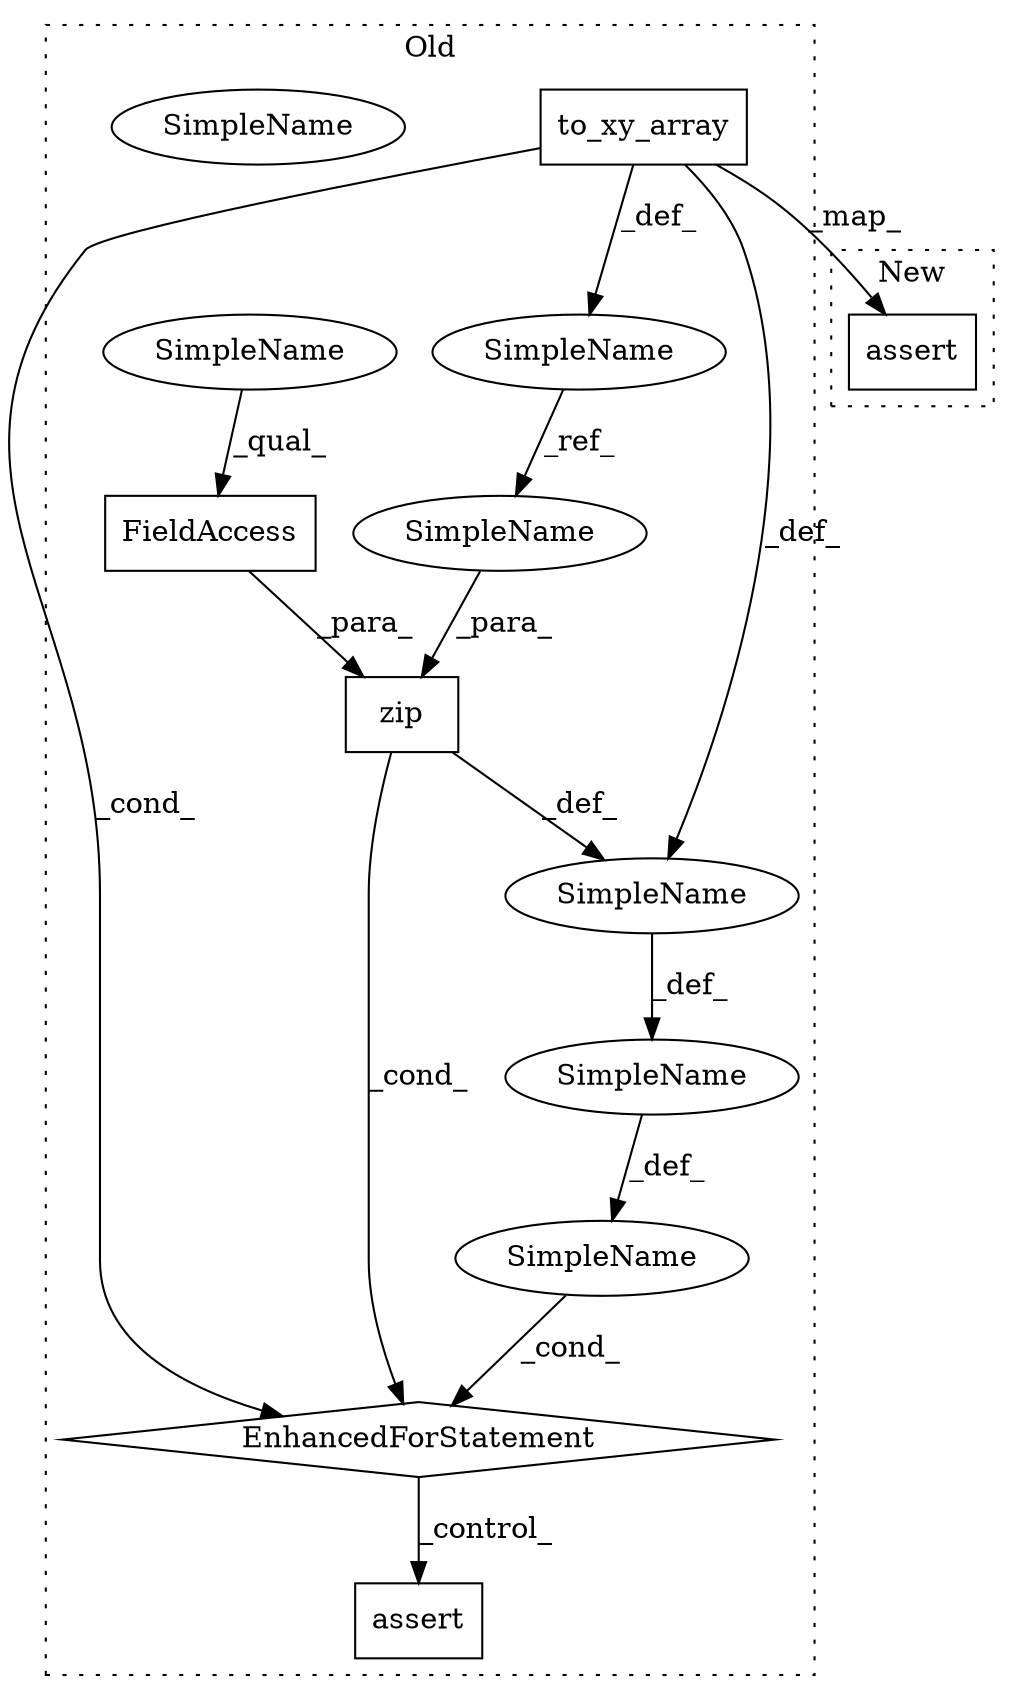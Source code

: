 digraph G {
subgraph cluster0 {
1 [label="to_xy_array" a="32" s="318565" l="13" shape="box"];
3 [label="zip" a="32" s="318677,318716" l="4,1" shape="box"];
4 [label="FieldAccess" a="22" s="318681" l="19" shape="box"];
5 [label="SimpleName" a="42" s="318681" l="9" shape="ellipse"];
6 [label="SimpleName" a="42" s="318672" l="2" shape="ellipse"];
7 [label="EnhancedForStatement" a="70" s="318588,318717" l="80,2" shape="diamond"];
8 [label="assert" a="6" s="318731" l="7" shape="box"];
9 [label="SimpleName" a="42" s="318535" l="15" shape="ellipse"];
10 [label="SimpleName" a="42" s="" l="" shape="ellipse"];
11 [label="SimpleName" a="42" s="318653" l="6" shape="ellipse"];
12 [label="SimpleName" a="42" s="318701" l="15" shape="ellipse"];
13 [label="SimpleName" a="42" s="318681" l="9" shape="ellipse"];
label = "Old";
style="dotted";
}
subgraph cluster1 {
2 [label="assert" a="32" s="319696,319739" l="20,1" shape="box"];
label = "New";
style="dotted";
}
1 -> 2 [label="_map_"];
1 -> 9 [label="_def_"];
1 -> 10 [label="_def_"];
1 -> 7 [label="_cond_"];
3 -> 10 [label="_def_"];
3 -> 7 [label="_cond_"];
4 -> 3 [label="_para_"];
6 -> 7 [label="_cond_"];
7 -> 8 [label="_control_"];
9 -> 12 [label="_ref_"];
10 -> 11 [label="_def_"];
11 -> 6 [label="_def_"];
12 -> 3 [label="_para_"];
13 -> 4 [label="_qual_"];
}